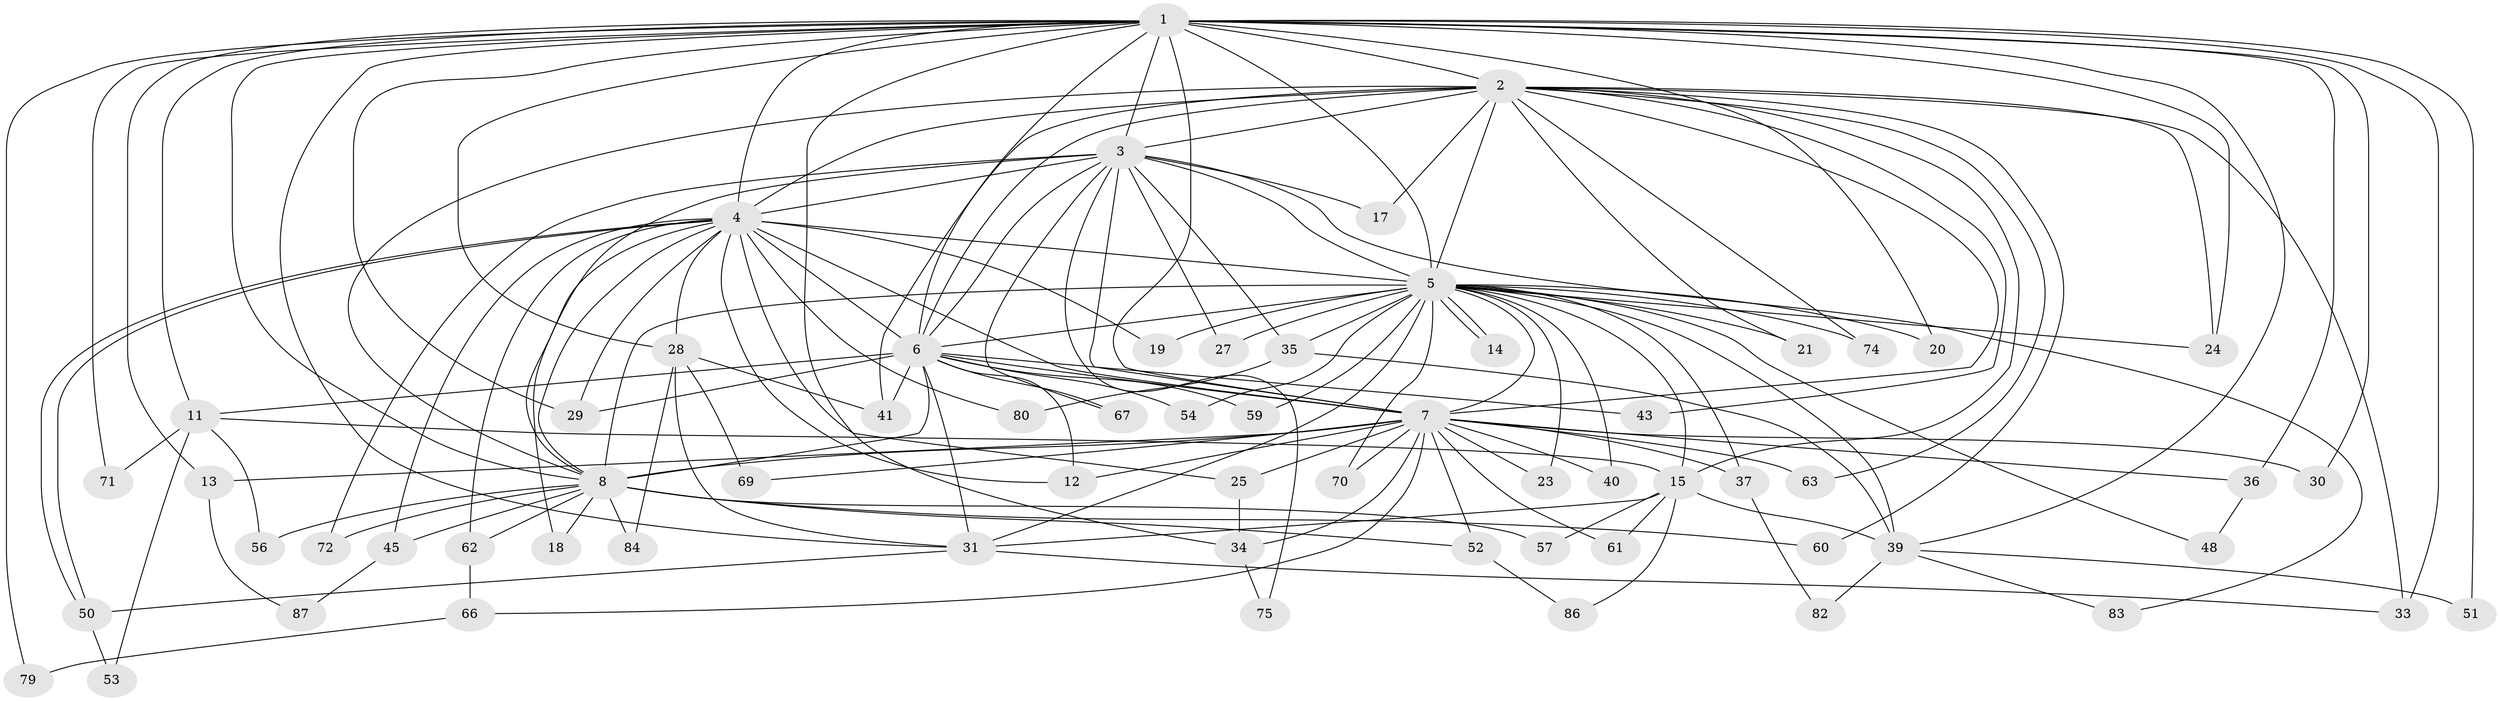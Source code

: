 // Generated by graph-tools (version 1.1) at 2025/51/02/27/25 19:51:51]
// undirected, 64 vertices, 153 edges
graph export_dot {
graph [start="1"]
  node [color=gray90,style=filled];
  1 [super="+64"];
  2 [super="+26"];
  3 [super="+32"];
  4 [super="+65"];
  5 [super="+10"];
  6 [super="+85"];
  7 [super="+16"];
  8 [super="+9"];
  11 [super="+78"];
  12 [super="+42"];
  13 [super="+22"];
  14;
  15 [super="+38"];
  17;
  18;
  19;
  20;
  21;
  23;
  24 [super="+73"];
  25;
  27;
  28 [super="+44"];
  29 [super="+46"];
  30;
  31 [super="+68"];
  33 [super="+47"];
  34 [super="+55"];
  35 [super="+49"];
  36 [super="+58"];
  37;
  39 [super="+77"];
  40;
  41 [super="+76"];
  43;
  45;
  48;
  50;
  51;
  52;
  53;
  54 [super="+81"];
  56;
  57;
  59;
  60;
  61;
  62;
  63;
  66;
  67;
  69;
  70;
  71;
  72;
  74;
  75;
  79;
  80;
  82;
  83;
  84;
  86;
  87;
  1 -- 2;
  1 -- 3;
  1 -- 4;
  1 -- 5 [weight=3];
  1 -- 6;
  1 -- 7;
  1 -- 8 [weight=2];
  1 -- 11;
  1 -- 13;
  1 -- 20;
  1 -- 24;
  1 -- 28;
  1 -- 29;
  1 -- 30;
  1 -- 31;
  1 -- 33;
  1 -- 34;
  1 -- 36 [weight=2];
  1 -- 51;
  1 -- 71;
  1 -- 79;
  1 -- 39;
  2 -- 3;
  2 -- 4;
  2 -- 5 [weight=2];
  2 -- 6;
  2 -- 7;
  2 -- 8 [weight=2];
  2 -- 17;
  2 -- 21;
  2 -- 33;
  2 -- 60;
  2 -- 63;
  2 -- 24;
  2 -- 41;
  2 -- 74;
  2 -- 43;
  2 -- 15;
  3 -- 4;
  3 -- 5 [weight=2];
  3 -- 6;
  3 -- 7 [weight=2];
  3 -- 8 [weight=2];
  3 -- 17;
  3 -- 27;
  3 -- 35;
  3 -- 67;
  3 -- 72;
  3 -- 75;
  3 -- 83;
  4 -- 5 [weight=3];
  4 -- 6;
  4 -- 7;
  4 -- 8 [weight=2];
  4 -- 18;
  4 -- 19;
  4 -- 25;
  4 -- 28;
  4 -- 45;
  4 -- 50;
  4 -- 50;
  4 -- 62;
  4 -- 80;
  4 -- 12;
  4 -- 29;
  5 -- 6 [weight=2];
  5 -- 7 [weight=2];
  5 -- 8 [weight=4];
  5 -- 14;
  5 -- 14;
  5 -- 21;
  5 -- 23;
  5 -- 48;
  5 -- 54 [weight=2];
  5 -- 59;
  5 -- 70;
  5 -- 74;
  5 -- 15;
  5 -- 19;
  5 -- 20;
  5 -- 24;
  5 -- 27;
  5 -- 31;
  5 -- 35;
  5 -- 37;
  5 -- 39;
  5 -- 40;
  6 -- 7;
  6 -- 8 [weight=2];
  6 -- 11;
  6 -- 12;
  6 -- 29;
  6 -- 43;
  6 -- 59;
  6 -- 67;
  6 -- 41;
  6 -- 54;
  6 -- 31;
  7 -- 8 [weight=3];
  7 -- 12;
  7 -- 13 [weight=2];
  7 -- 23;
  7 -- 25;
  7 -- 30;
  7 -- 34;
  7 -- 36;
  7 -- 37;
  7 -- 40;
  7 -- 52;
  7 -- 61;
  7 -- 63;
  7 -- 66;
  7 -- 69;
  7 -- 70;
  8 -- 45;
  8 -- 62;
  8 -- 72;
  8 -- 18;
  8 -- 52;
  8 -- 84;
  8 -- 56;
  8 -- 57;
  8 -- 60;
  11 -- 15 [weight=2];
  11 -- 53;
  11 -- 56;
  11 -- 71;
  13 -- 87;
  15 -- 86;
  15 -- 39;
  15 -- 57;
  15 -- 61;
  15 -- 31;
  25 -- 34;
  28 -- 41;
  28 -- 84;
  28 -- 69;
  28 -- 31;
  31 -- 33;
  31 -- 50;
  34 -- 75;
  35 -- 80;
  35 -- 39;
  36 -- 48;
  37 -- 82;
  39 -- 51;
  39 -- 82;
  39 -- 83;
  45 -- 87;
  50 -- 53;
  52 -- 86;
  62 -- 66;
  66 -- 79;
}
